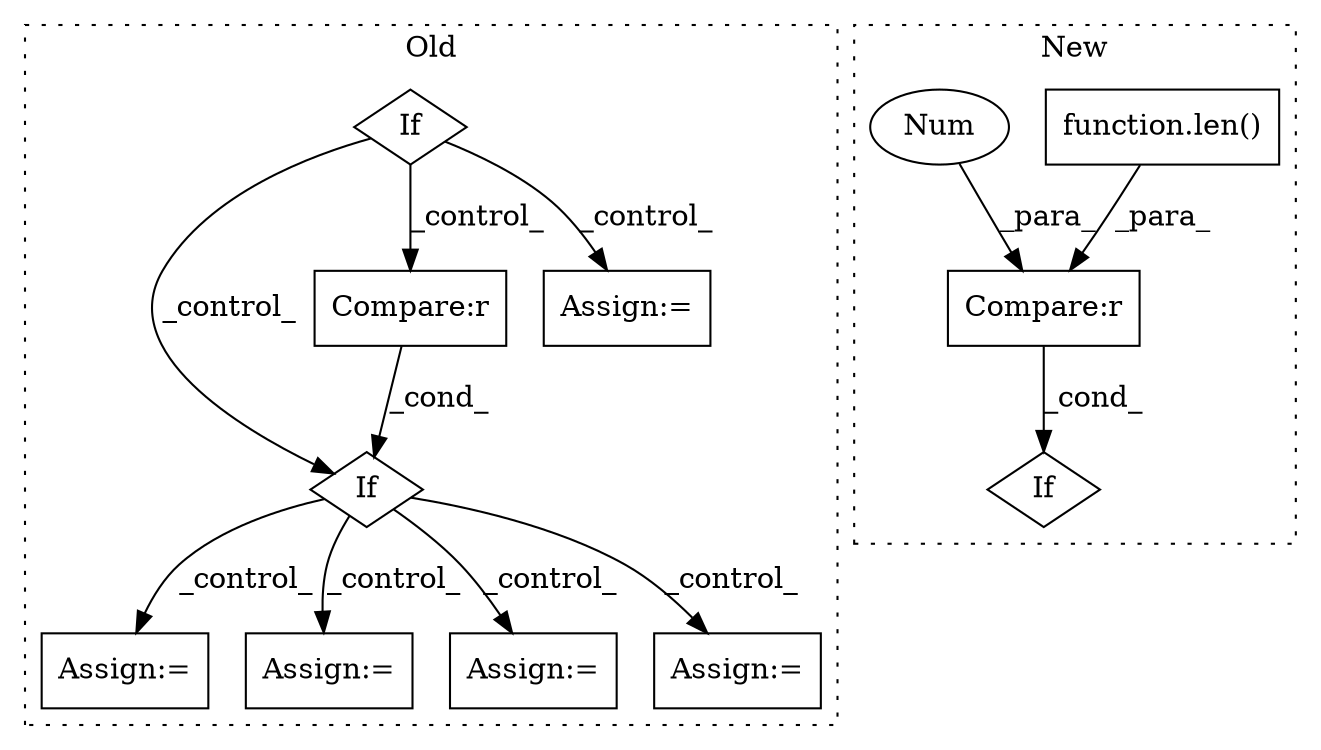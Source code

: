 digraph G {
subgraph cluster0 {
1 [label="If" a="96" s="16967" l="0" shape="diamond"];
3 [label="Compare:r" a="40" s="16967" l="21" shape="box"];
4 [label="Assign:=" a="68" s="17462" l="3" shape="box"];
5 [label="Assign:=" a="68" s="17374" l="3" shape="box"];
9 [label="If" a="96" s="16771" l="3" shape="diamond"];
10 [label="Assign:=" a="68" s="16889" l="3" shape="box"];
11 [label="Assign:=" a="68" s="17515" l="3" shape="box"];
12 [label="Assign:=" a="68" s="17550" l="3" shape="box"];
label = "Old";
style="dotted";
}
subgraph cluster1 {
2 [label="function.len()" a="75" s="18067,18088" l="4,1" shape="box"];
6 [label="Compare:r" a="40" s="18067" l="27" shape="box"];
7 [label="If" a="96" s="18024" l="3" shape="diamond"];
8 [label="Num" a="76" s="18093" l="1" shape="ellipse"];
label = "New";
style="dotted";
}
1 -> 11 [label="_control_"];
1 -> 5 [label="_control_"];
1 -> 4 [label="_control_"];
1 -> 12 [label="_control_"];
2 -> 6 [label="_para_"];
3 -> 1 [label="_cond_"];
6 -> 7 [label="_cond_"];
8 -> 6 [label="_para_"];
9 -> 10 [label="_control_"];
9 -> 3 [label="_control_"];
9 -> 1 [label="_control_"];
}